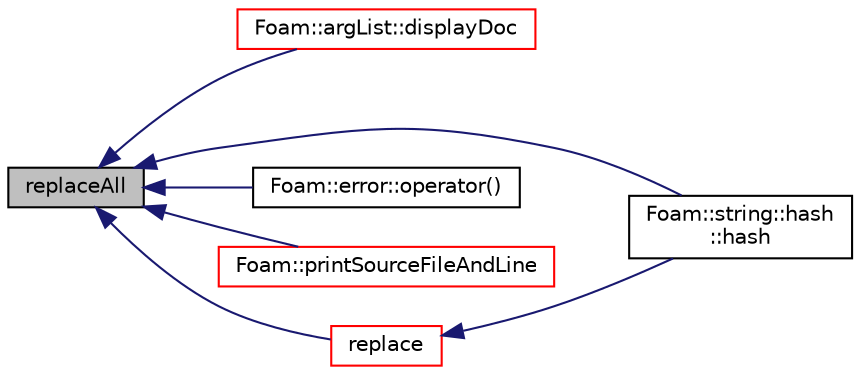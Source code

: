 digraph "replaceAll"
{
  bgcolor="transparent";
  edge [fontname="Helvetica",fontsize="10",labelfontname="Helvetica",labelfontsize="10"];
  node [fontname="Helvetica",fontsize="10",shape=record];
  rankdir="LR";
  Node133 [label="replaceAll",height=0.2,width=0.4,color="black", fillcolor="grey75", style="filled", fontcolor="black"];
  Node133 -> Node134 [dir="back",color="midnightblue",fontsize="10",style="solid",fontname="Helvetica"];
  Node134 [label="Foam::argList::displayDoc",height=0.2,width=0.4,color="red",URL="$a27769.html#a9b27b732ab8af61a9511f20b6d3c5abc",tooltip="Display documentation in browser. "];
  Node133 -> Node139 [dir="back",color="midnightblue",fontsize="10",style="solid",fontname="Helvetica"];
  Node139 [label="Foam::string::hash\l::hash",height=0.2,width=0.4,color="black",URL="$a29561.html#af5d527ef2a6e3f43563ad4cb15872140"];
  Node133 -> Node140 [dir="back",color="midnightblue",fontsize="10",style="solid",fontname="Helvetica"];
  Node140 [label="Foam::error::operator()",height=0.2,width=0.4,color="black",URL="$a27197.html#a316cb3e568734ce28fdaff011c230bb7",tooltip="Convert to OSstream. "];
  Node133 -> Node141 [dir="back",color="midnightblue",fontsize="10",style="solid",fontname="Helvetica"];
  Node141 [label="Foam::printSourceFileAndLine",height=0.2,width=0.4,color="red",URL="$a21851.html#acef53166bf4ca64567faafac3eaa8e04"];
  Node133 -> Node146 [dir="back",color="midnightblue",fontsize="10",style="solid",fontname="Helvetica"];
  Node146 [label="replace",height=0.2,width=0.4,color="red",URL="$a29557.html#a7e6adc1b53baf219bd57e7c9fa7b9f4b",tooltip="Replace first occurence of sub-string oldStr with newStr. "];
  Node146 -> Node139 [dir="back",color="midnightblue",fontsize="10",style="solid",fontname="Helvetica"];
}
